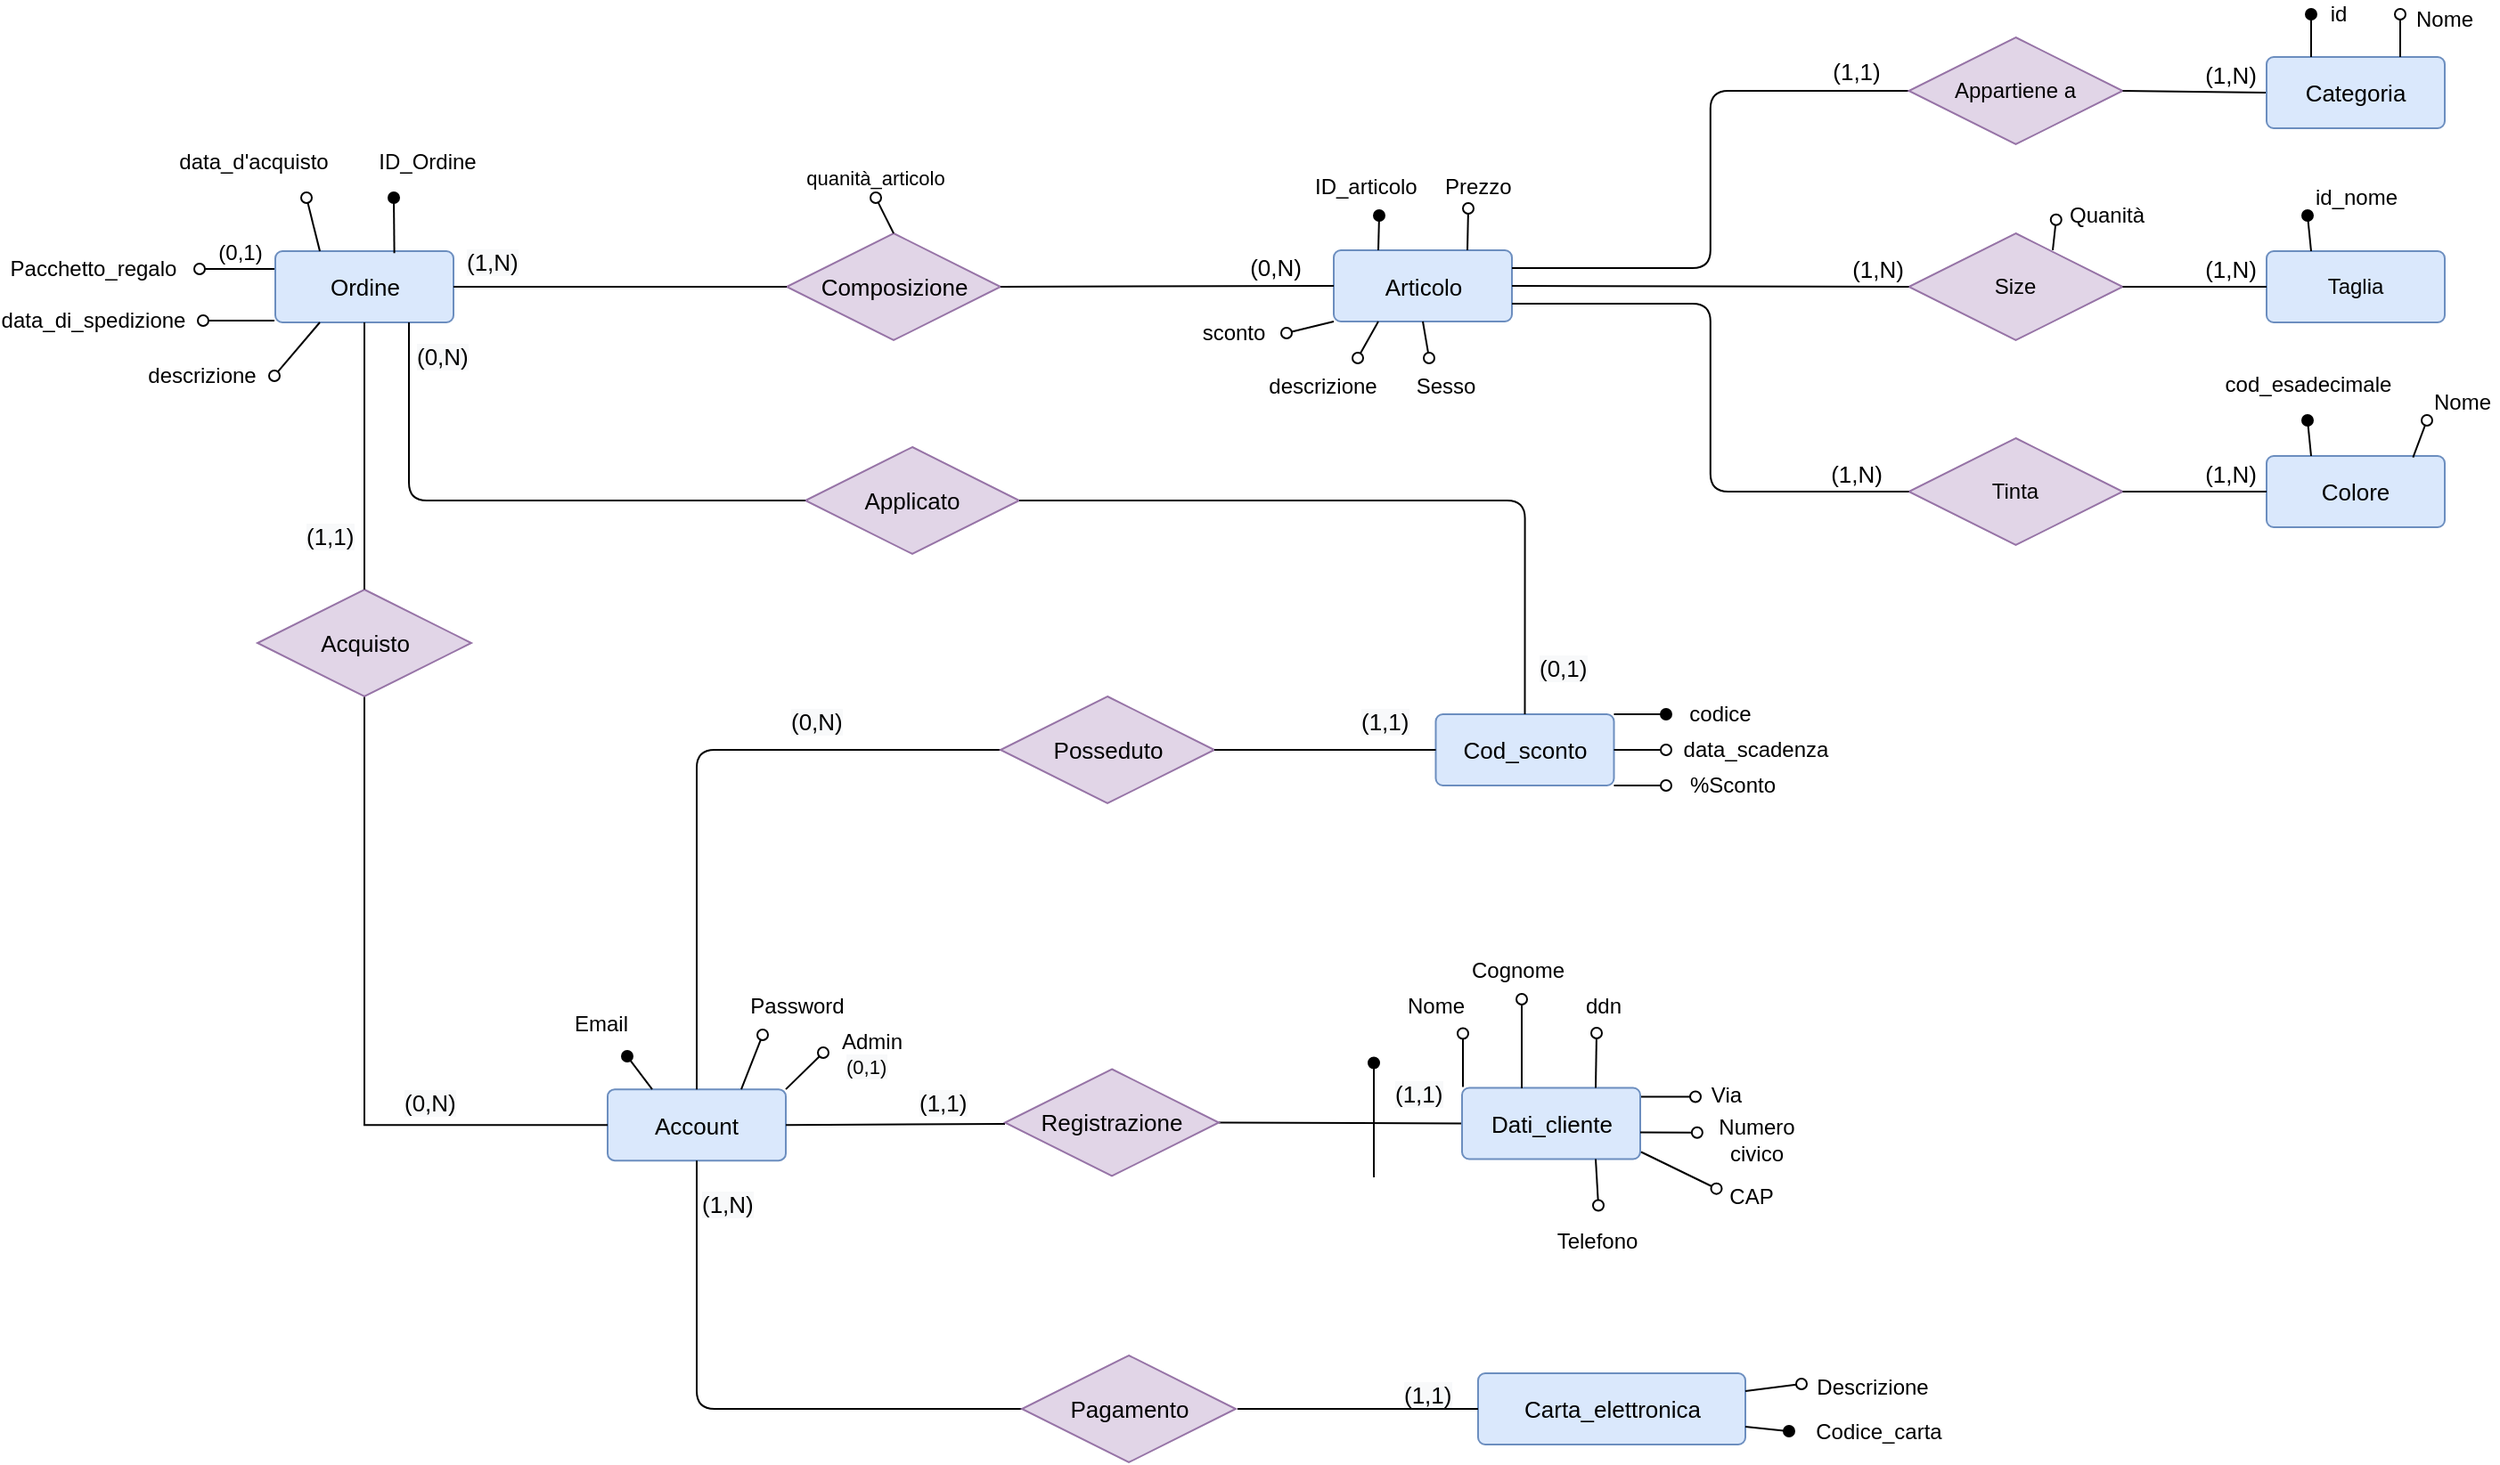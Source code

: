 <mxfile version="14.6.9" type="device"><diagram id="R2lEEEUBdFMjLlhIrx00" name="Page-1"><mxGraphModel dx="2037" dy="1318" grid="1" gridSize="10" guides="1" tooltips="1" connect="1" arrows="1" fold="1" page="1" pageScale="1" pageWidth="1169" pageHeight="827" math="0" shadow="0" extFonts="Permanent Marker^https://fonts.googleapis.com/css?family=Permanent+Marker"><root><mxCell id="0"/><mxCell id="1" parent="0"/><mxCell id="cV11Pc0H2WGcV53gJjse-1" value="&lt;font style=&quot;font-size: 13px&quot;&gt;Articolo&lt;/font&gt;" style="rounded=1;arcSize=10;whiteSpace=wrap;html=1;align=center;fillColor=#dae8fc;strokeColor=#6c8ebf;" parent="1" vertex="1"><mxGeometry x="466.5" y="103.5" width="100" height="40" as="geometry"/></mxCell><mxCell id="cV11Pc0H2WGcV53gJjse-2" value="&lt;font style=&quot;font-size: 13px&quot;&gt;Ordine&lt;/font&gt;" style="rounded=1;arcSize=10;whiteSpace=wrap;html=1;align=center;fillColor=#dae8fc;strokeColor=#6c8ebf;" parent="1" vertex="1"><mxGeometry x="-127.5" y="104.0" width="100" height="40" as="geometry"/></mxCell><mxCell id="cV11Pc0H2WGcV53gJjse-25" value="&lt;font style=&quot;font-size: 13px&quot;&gt;Account&lt;br&gt;&lt;/font&gt;" style="rounded=1;arcSize=10;whiteSpace=wrap;html=1;align=center;fillColor=#dae8fc;strokeColor=#6c8ebf;" parent="1" vertex="1"><mxGeometry x="59" y="574.57" width="100" height="40" as="geometry"/></mxCell><mxCell id="cV11Pc0H2WGcV53gJjse-77" value="&lt;font style=&quot;font-size: 13px&quot;&gt;(0,N)&lt;/font&gt;" style="text;html=1;strokeColor=none;fillColor=none;align=center;verticalAlign=middle;whiteSpace=wrap;rounded=0;fontSize=8;horizontal=0;rotation=90;" parent="1" vertex="1"><mxGeometry x="414" y="102.57" width="40" height="20" as="geometry"/></mxCell><mxCell id="cV11Pc0H2WGcV53gJjse-353" value="data_d'acquisto" style="endArrow=none;html=1;rounded=0;fontSize=12;startArrow=oval;startFill=0;entryX=0.25;entryY=0;entryDx=0;entryDy=0;" parent="1" target="cV11Pc0H2WGcV53gJjse-2" edge="1"><mxGeometry x="-1" y="-36" relative="1" as="geometry"><mxPoint x="-110" y="74" as="sourcePoint"/><mxPoint x="-130.5" y="103.57" as="targetPoint"/><mxPoint x="5" y="-29" as="offset"/></mxGeometry></mxCell><mxCell id="cV11Pc0H2WGcV53gJjse-357" value="Pacchetto_regalo" style="endArrow=oval;html=1;rounded=0;fontSize=12;startArrow=none;startFill=0;endFill=0;" parent="1" edge="1"><mxGeometry x="1" y="60" relative="1" as="geometry"><mxPoint x="-128" y="114" as="sourcePoint"/><mxPoint x="-170" y="114" as="targetPoint"/><mxPoint x="-60" y="-60" as="offset"/></mxGeometry></mxCell><mxCell id="cV11Pc0H2WGcV53gJjse-426" value="&lt;font style=&quot;font-size: 13px&quot;&gt;Composizione&lt;/font&gt;" style="shape=rhombus;perimeter=rhombusPerimeter;whiteSpace=wrap;html=1;align=center;fillColor=#e1d5e7;fontSize=8;strokeColor=#9673a6;" parent="1" vertex="1"><mxGeometry x="159.5" y="94" width="120" height="60" as="geometry"/></mxCell><mxCell id="SMiU2ppYEtgIpPiNbI_y-1" value="&lt;font style=&quot;font-size: 13px&quot;&gt;Carta_elettronica&lt;br&gt;&lt;/font&gt;" style="rounded=1;arcSize=10;whiteSpace=wrap;html=1;align=center;fillColor=#dae8fc;strokeColor=#6c8ebf;" parent="1" vertex="1"><mxGeometry x="547.5" y="734" width="150" height="40" as="geometry"/></mxCell><mxCell id="RA8S71JYKdsrNZv9sD39-10" value="" style="endArrow=none;html=1;rounded=0;exitX=0.5;exitY=1;exitDx=0;exitDy=0;edgeStyle=orthogonalEdgeStyle;entryX=0;entryY=0.5;entryDx=0;entryDy=0;" parent="1" source="RA8S71JYKdsrNZv9sD39-11" target="cV11Pc0H2WGcV53gJjse-25" edge="1"><mxGeometry relative="1" as="geometry"><mxPoint x="132" y="609" as="sourcePoint"/><mxPoint x="-78" y="554" as="targetPoint"/></mxGeometry></mxCell><mxCell id="2NHLaN-MkocCchr1f27F-5" value="" style="endArrow=none;html=1;endFill=0;startArrow=oval;startFill=1;entryX=0.668;entryY=0.029;entryDx=0;entryDy=0;entryPerimeter=0;" parent="1" target="cV11Pc0H2WGcV53gJjse-2" edge="1"><mxGeometry width="50" height="50" relative="1" as="geometry"><mxPoint x="-61" y="74" as="sourcePoint"/><mxPoint x="-130.5" y="102.57" as="targetPoint"/></mxGeometry></mxCell><mxCell id="2NHLaN-MkocCchr1f27F-7" value="ID_Ordine" style="text;html=1;strokeColor=none;fillColor=none;align=center;verticalAlign=middle;whiteSpace=wrap;rounded=0;" parent="1" vertex="1"><mxGeometry x="-62.5" y="44.0" width="40" height="20" as="geometry"/></mxCell><mxCell id="DuhMvZJnOMLCPz7VPoBr-3" value="" style="endArrow=oval;html=1;endFill=1;exitX=1;exitY=0.75;exitDx=0;exitDy=0;" parent="1" source="SMiU2ppYEtgIpPiNbI_y-1" edge="1"><mxGeometry width="50" height="50" relative="1" as="geometry"><mxPoint x="549" y="768.5" as="sourcePoint"/><mxPoint x="722" y="766.5" as="targetPoint"/></mxGeometry></mxCell><mxCell id="DuhMvZJnOMLCPz7VPoBr-26" value="Descrizione" style="text;html=1;strokeColor=none;fillColor=none;align=center;verticalAlign=middle;whiteSpace=wrap;rounded=0;" parent="1" vertex="1"><mxGeometry x="749.25" y="731.5" width="40" height="20" as="geometry"/></mxCell><mxCell id="DuhMvZJnOMLCPz7VPoBr-27" value="" style="endArrow=oval;html=1;endFill=0;exitX=1;exitY=0.25;exitDx=0;exitDy=0;" parent="1" source="SMiU2ppYEtgIpPiNbI_y-1" edge="1"><mxGeometry width="50" height="50" relative="1" as="geometry"><mxPoint x="688.75" y="754.5" as="sourcePoint"/><mxPoint x="729" y="740" as="targetPoint"/></mxGeometry></mxCell><mxCell id="RA8S71JYKdsrNZv9sD39-11" value="&lt;font style=&quot;font-size: 13px&quot;&gt;Acquisto&lt;/font&gt;" style="shape=rhombus;perimeter=rhombusPerimeter;whiteSpace=wrap;html=1;align=center;fillColor=#e1d5e7;strokeColor=#9673a6;" parent="1" vertex="1"><mxGeometry x="-137.5" y="294.0" width="120" height="60" as="geometry"/></mxCell><mxCell id="hW_izeLmfgtgohBb-b3D-32" value="" style="endArrow=none;html=1;startArrow=oval;startFill=1;entryX=0.25;entryY=0;entryDx=0;entryDy=0;" parent="1" target="cV11Pc0H2WGcV53gJjse-25" edge="1"><mxGeometry width="50" height="50" relative="1" as="geometry"><mxPoint x="70" y="556" as="sourcePoint"/><mxPoint x="78.5" y="614.07" as="targetPoint"/></mxGeometry></mxCell><mxCell id="hW_izeLmfgtgohBb-b3D-33" value="&lt;font style=&quot;font-size: 12px&quot;&gt;Email&lt;/font&gt;" style="text;html=1;align=center;verticalAlign=middle;resizable=0;points=[];autosize=1;" parent="1" vertex="1"><mxGeometry x="30" y="528.18" width="50" height="20" as="geometry"/></mxCell><mxCell id="hW_izeLmfgtgohBb-b3D-34" value="" style="endArrow=none;html=1;startArrow=oval;startFill=0;entryX=0.75;entryY=0;entryDx=0;entryDy=0;" parent="1" target="cV11Pc0H2WGcV53gJjse-25" edge="1"><mxGeometry width="50" height="50" relative="1" as="geometry"><mxPoint x="146" y="544" as="sourcePoint"/><mxPoint x="113.5" y="573.75" as="targetPoint"/></mxGeometry></mxCell><mxCell id="hW_izeLmfgtgohBb-b3D-35" value="Password" style="text;html=1;align=center;verticalAlign=middle;resizable=0;points=[];autosize=1;" parent="1" vertex="1"><mxGeometry x="129.5" y="518.25" width="70" height="20" as="geometry"/></mxCell><mxCell id="hW_izeLmfgtgohBb-b3D-36" value="" style="endArrow=none;html=1;exitX=1;exitY=0.5;exitDx=0;exitDy=0;entryX=0;entryY=0.513;entryDx=0;entryDy=0;entryPerimeter=0;" parent="1" source="cV11Pc0H2WGcV53gJjse-25" target="hW_izeLmfgtgohBb-b3D-77" edge="1"><mxGeometry width="50" height="50" relative="1" as="geometry"><mxPoint x="179" y="594" as="sourcePoint"/><mxPoint x="278.5" y="594" as="targetPoint"/></mxGeometry></mxCell><mxCell id="hW_izeLmfgtgohBb-b3D-39" value="" style="endArrow=none;html=1;exitX=1;exitY=0.5;exitDx=0;exitDy=0;entryX=0;entryY=0.5;entryDx=0;entryDy=0;" parent="1" source="hW_izeLmfgtgohBb-b3D-77" target="hW_izeLmfgtgohBb-b3D-41" edge="1"><mxGeometry width="50" height="50" relative="1" as="geometry"><mxPoint x="469" y="598.89" as="sourcePoint"/><mxPoint x="568.5" y="598.82" as="targetPoint"/></mxGeometry></mxCell><mxCell id="hW_izeLmfgtgohBb-b3D-41" value="&lt;font style=&quot;font-size: 13px&quot;&gt;Dati_cliente&lt;br&gt;&lt;/font&gt;" style="rounded=1;arcSize=10;whiteSpace=wrap;html=1;align=center;fillColor=#dae8fc;strokeColor=#6c8ebf;" parent="1" vertex="1"><mxGeometry x="538.5" y="573.75" width="100" height="40" as="geometry"/></mxCell><mxCell id="hW_izeLmfgtgohBb-b3D-44" value="" style="endArrow=oval;html=1;startArrow=none;startFill=0;endFill=0;" parent="1" edge="1"><mxGeometry width="50" height="50" relative="1" as="geometry"><mxPoint x="639" y="578.75" as="sourcePoint"/><mxPoint x="669.5" y="578.75" as="targetPoint"/></mxGeometry></mxCell><mxCell id="hW_izeLmfgtgohBb-b3D-51" value="&lt;span style=&quot;color: rgb(0 , 0 , 0) ; font-family: &amp;#34;helvetica&amp;#34; ; font-size: 13px ; font-style: normal ; font-weight: 400 ; letter-spacing: normal ; text-align: center ; text-indent: 0px ; text-transform: none ; word-spacing: 0px ; background-color: rgb(248 , 249 , 250) ; display: inline ; float: none&quot;&gt;(1,1)&lt;/span&gt;" style="text;whiteSpace=wrap;html=1;" parent="1" vertex="1"><mxGeometry x="232" y="568.25" width="50" height="30" as="geometry"/></mxCell><mxCell id="hW_izeLmfgtgohBb-b3D-53" value="&lt;span style=&quot;color: rgb(0, 0, 0); font-family: helvetica; font-size: 13px; font-style: normal; font-weight: 400; letter-spacing: normal; text-align: center; text-indent: 0px; text-transform: none; word-spacing: 0px; background-color: rgb(248, 249, 250); display: inline; float: none;&quot;&gt;(1,1)&lt;/span&gt;" style="text;whiteSpace=wrap;html=1;" parent="1" vertex="1"><mxGeometry x="499" y="563.25" width="50" height="30" as="geometry"/></mxCell><mxCell id="hW_izeLmfgtgohBb-b3D-55" value="" style="endArrow=none;html=1;endFill=0;startArrow=oval;startFill=1;" parent="1" edge="1"><mxGeometry width="50" height="50" relative="1" as="geometry"><mxPoint x="489" y="559.75" as="sourcePoint"/><mxPoint x="489" y="624" as="targetPoint"/></mxGeometry></mxCell><mxCell id="hW_izeLmfgtgohBb-b3D-65" value="" style="endArrow=oval;html=1;startArrow=none;startFill=0;endFill=0;" parent="1" edge="1"><mxGeometry width="50" height="50" relative="1" as="geometry"><mxPoint x="539" y="573.25" as="sourcePoint"/><mxPoint x="539" y="543.25" as="targetPoint"/></mxGeometry></mxCell><mxCell id="hW_izeLmfgtgohBb-b3D-66" value="" style="endArrow=oval;html=1;startArrow=none;startFill=0;endFill=0;" parent="1" edge="1"><mxGeometry width="50" height="50" relative="1" as="geometry"><mxPoint x="572" y="574" as="sourcePoint"/><mxPoint x="572" y="524" as="targetPoint"/></mxGeometry></mxCell><mxCell id="hW_izeLmfgtgohBb-b3D-67" value="" style="endArrow=oval;html=1;startArrow=none;startFill=0;endFill=0;exitX=0.75;exitY=0;exitDx=0;exitDy=0;" parent="1" source="hW_izeLmfgtgohBb-b3D-41" edge="1"><mxGeometry width="50" height="50" relative="1" as="geometry"><mxPoint x="559" y="593.25" as="sourcePoint"/><mxPoint x="614" y="543" as="targetPoint"/></mxGeometry></mxCell><mxCell id="hW_izeLmfgtgohBb-b3D-69" value="Nome" style="text;html=1;strokeColor=none;fillColor=none;align=center;verticalAlign=middle;whiteSpace=wrap;rounded=0;" parent="1" vertex="1"><mxGeometry x="504" y="518.25" width="40" height="20" as="geometry"/></mxCell><mxCell id="hW_izeLmfgtgohBb-b3D-70" value="Cognome" style="text;html=1;strokeColor=none;fillColor=none;align=center;verticalAlign=middle;whiteSpace=wrap;rounded=0;" parent="1" vertex="1"><mxGeometry x="549.5" y="498.25" width="40" height="20" as="geometry"/></mxCell><mxCell id="hW_izeLmfgtgohBb-b3D-72" value="ddn" style="text;html=1;strokeColor=none;fillColor=none;align=center;verticalAlign=middle;whiteSpace=wrap;rounded=0;" parent="1" vertex="1"><mxGeometry x="597.5" y="518.25" width="40" height="20" as="geometry"/></mxCell><mxCell id="hW_izeLmfgtgohBb-b3D-77" value="&lt;font style=&quot;font-size: 13px&quot;&gt;Registrazione&lt;/font&gt;" style="shape=rhombus;perimeter=rhombusPerimeter;whiteSpace=wrap;html=1;align=center;fillColor=#e1d5e7;strokeColor=#9673a6;" parent="1" vertex="1"><mxGeometry x="282" y="563.25" width="120" height="60" as="geometry"/></mxCell><mxCell id="Dqsoj2plRXpwd70qh7C7-11" value="" style="endArrow=none;html=1;exitX=1;exitY=0.5;exitDx=0;exitDy=0;entryX=0;entryY=0.5;entryDx=0;entryDy=0;" parent="1" source="cV11Pc0H2WGcV53gJjse-426" target="cV11Pc0H2WGcV53gJjse-1" edge="1"><mxGeometry width="50" height="50" relative="1" as="geometry"><mxPoint x="-202.5" y="243.5" as="sourcePoint"/><mxPoint x="-152.5" y="193.5" as="targetPoint"/></mxGeometry></mxCell><mxCell id="Dqsoj2plRXpwd70qh7C7-12" value="" style="endArrow=none;html=1;exitX=1;exitY=0.5;exitDx=0;exitDy=0;entryX=0;entryY=0.5;entryDx=0;entryDy=0;" parent="1" source="cV11Pc0H2WGcV53gJjse-2" target="cV11Pc0H2WGcV53gJjse-426" edge="1"><mxGeometry width="50" height="50" relative="1" as="geometry"><mxPoint x="-202.5" y="434" as="sourcePoint"/><mxPoint x="-152.5" y="384" as="targetPoint"/></mxGeometry></mxCell><mxCell id="Dqsoj2plRXpwd70qh7C7-14" value="" style="endArrow=none;html=1;exitX=0.5;exitY=1;exitDx=0;exitDy=0;entryX=0.5;entryY=0;entryDx=0;entryDy=0;" parent="1" source="cV11Pc0H2WGcV53gJjse-2" target="RA8S71JYKdsrNZv9sD39-11" edge="1"><mxGeometry width="50" height="50" relative="1" as="geometry"><mxPoint x="292" y="664" as="sourcePoint"/><mxPoint x="-78" y="384" as="targetPoint"/></mxGeometry></mxCell><mxCell id="Dqsoj2plRXpwd70qh7C7-16" value="" style="endArrow=none;html=1;entryX=0.5;entryY=1;entryDx=0;entryDy=0;edgeStyle=orthogonalEdgeStyle;exitX=0;exitY=0.5;exitDx=0;exitDy=0;" parent="1" source="Dqsoj2plRXpwd70qh7C7-10" target="cV11Pc0H2WGcV53gJjse-25" edge="1"><mxGeometry width="50" height="50" relative="1" as="geometry"><mxPoint x="150" y="754" as="sourcePoint"/><mxPoint x="372" y="624" as="targetPoint"/></mxGeometry></mxCell><mxCell id="09drL2BfyGSBT88DNzXg-2" value="Via" style="text;html=1;strokeColor=none;fillColor=none;align=center;verticalAlign=middle;whiteSpace=wrap;rounded=0;" parent="1" vertex="1"><mxGeometry x="667" y="568.25" width="40" height="20" as="geometry"/></mxCell><mxCell id="09drL2BfyGSBT88DNzXg-8" value="&lt;span style=&quot;color: rgb(0 , 0 , 0) ; font-family: &amp;#34;helvetica&amp;#34; ; font-size: 13px ; font-style: normal ; font-weight: 400 ; letter-spacing: normal ; text-align: center ; text-indent: 0px ; text-transform: none ; word-spacing: 0px ; background-color: rgb(248 , 249 , 250) ; display: inline ; float: none&quot;&gt;(1,1)&lt;/span&gt;" style="text;whiteSpace=wrap;html=1;" parent="1" vertex="1"><mxGeometry x="504" y="731.5" width="43" height="30" as="geometry"/></mxCell><mxCell id="09drL2BfyGSBT88DNzXg-9" value="&lt;span style=&quot;color: rgb(0 , 0 , 0) ; font-family: &amp;#34;helvetica&amp;#34; ; font-size: 13px ; font-style: normal ; font-weight: 400 ; letter-spacing: normal ; text-align: center ; text-indent: 0px ; text-transform: none ; word-spacing: 0px ; background-color: rgb(248 , 249 , 250) ; display: inline ; float: none&quot;&gt;(1,1)&lt;/span&gt;" style="text;whiteSpace=wrap;html=1;" parent="1" vertex="1"><mxGeometry x="-112.5" y="250.0" width="50" height="30" as="geometry"/></mxCell><mxCell id="09drL2BfyGSBT88DNzXg-10" value="&lt;span style=&quot;color: rgb(0 , 0 , 0) ; font-family: &amp;#34;helvetica&amp;#34; ; font-size: 13px ; font-style: normal ; font-weight: 400 ; letter-spacing: normal ; text-align: center ; text-indent: 0px ; text-transform: none ; word-spacing: 0px ; background-color: rgb(248 , 249 , 250) ; display: inline ; float: none&quot;&gt;(1,N)&lt;/span&gt;" style="text;whiteSpace=wrap;html=1;" parent="1" vertex="1"><mxGeometry x="-22.5" y="95.57" width="50" height="30" as="geometry"/></mxCell><mxCell id="09drL2BfyGSBT88DNzXg-14" value="&lt;span style=&quot;color: rgb(0 , 0 , 0) ; font-family: &amp;#34;helvetica&amp;#34; ; font-size: 13px ; font-style: normal ; font-weight: 400 ; letter-spacing: normal ; text-align: center ; text-indent: 0px ; text-transform: none ; word-spacing: 0px ; background-color: rgb(248 , 249 , 250) ; display: inline ; float: none&quot;&gt;(1,N)&lt;/span&gt;" style="text;whiteSpace=wrap;html=1;" parent="1" vertex="1"><mxGeometry x="110" y="625.32" width="35" height="30" as="geometry"/></mxCell><mxCell id="uoFU3tYBmGf5YkYF6lAw-2" value="" style="endArrow=none;html=1;entryX=0.75;entryY=1;entryDx=0;entryDy=0;endFill=0;startArrow=oval;startFill=0;" parent="1" target="hW_izeLmfgtgohBb-b3D-41" edge="1"><mxGeometry width="50" height="50" relative="1" as="geometry"><mxPoint x="615" y="639.75" as="sourcePoint"/><mxPoint x="89" y="459.75" as="targetPoint"/></mxGeometry></mxCell><mxCell id="uoFU3tYBmGf5YkYF6lAw-3" value="Telefono" style="text;html=1;align=center;verticalAlign=middle;resizable=0;points=[];autosize=1;" parent="1" vertex="1"><mxGeometry x="584" y="649.75" width="60" height="20" as="geometry"/></mxCell><mxCell id="-MejMjiaQSUnGh-RZGan-3" value="data_di_spedizione" style="endArrow=oval;html=1;rounded=0;fontSize=12;endFill=0;" parent="1" edge="1"><mxGeometry x="1" y="-62" relative="1" as="geometry"><mxPoint x="-128" y="143" as="sourcePoint"/><mxPoint x="-168" y="143" as="targetPoint"/><mxPoint x="-62" y="62" as="offset"/></mxGeometry></mxCell><mxCell id="-MejMjiaQSUnGh-RZGan-20" value="" style="endArrow=oval;html=1;startArrow=none;startFill=0;endFill=0;exitX=1;exitY=0.5;exitDx=0;exitDy=0;entryX=-0.194;entryY=0.508;entryDx=0;entryDy=0;entryPerimeter=0;" parent="1" edge="1"><mxGeometry width="50" height="50" relative="1" as="geometry"><mxPoint x="638.5" y="598.75" as="sourcePoint"/><mxPoint x="670.434" y="598.91" as="targetPoint"/></mxGeometry></mxCell><mxCell id="-MejMjiaQSUnGh-RZGan-21" value="Numero civico" style="text;html=1;strokeColor=none;fillColor=none;align=center;verticalAlign=middle;whiteSpace=wrap;rounded=0;" parent="1" vertex="1"><mxGeometry x="676.25" y="592.75" width="55.75" height="20" as="geometry"/></mxCell><mxCell id="-MejMjiaQSUnGh-RZGan-22" value="" style="endArrow=oval;html=1;startArrow=none;startFill=0;endFill=0;entryX=0;entryY=0.25;entryDx=0;entryDy=0;" parent="1" target="-MejMjiaQSUnGh-RZGan-23" edge="1"><mxGeometry width="50" height="50" relative="1" as="geometry"><mxPoint x="639" y="609.75" as="sourcePoint"/><mxPoint x="683.75" y="628.82" as="targetPoint"/></mxGeometry></mxCell><mxCell id="-MejMjiaQSUnGh-RZGan-23" value="CAP" style="text;html=1;strokeColor=none;fillColor=none;align=center;verticalAlign=middle;whiteSpace=wrap;rounded=0;" parent="1" vertex="1"><mxGeometry x="681.25" y="625.32" width="40" height="20" as="geometry"/></mxCell><mxCell id="-MejMjiaQSUnGh-RZGan-24" value="(0,1)" style="text;html=1;strokeColor=none;fillColor=none;align=center;verticalAlign=middle;whiteSpace=wrap;rounded=0;" parent="1" vertex="1"><mxGeometry x="-167.5" y="94" width="40" height="21.57" as="geometry"/></mxCell><mxCell id="O5RS1y-VEfuTGrnReJhF-1" value="quanità_articolo" style="endArrow=oval;html=1;exitX=0.5;exitY=0;exitDx=0;exitDy=0;startArrow=none;startFill=0;endFill=0;" parent="1" source="cV11Pc0H2WGcV53gJjse-426" edge="1"><mxGeometry x="1" y="-10" width="50" height="50" relative="1" as="geometry"><mxPoint x="-192.5" y="339" as="sourcePoint"/><mxPoint x="209.5" y="74" as="targetPoint"/><mxPoint x="-9" y="-6" as="offset"/></mxGeometry></mxCell><mxCell id="Kynw2Yya7CxcrOlAsGdo-1" value="" style="endArrow=oval;html=1;startArrow=none;startFill=0;endFill=0;exitX=0.805;exitY=-0.045;exitDx=0;exitDy=0;exitPerimeter=0;entryX=0.023;entryY=1.029;entryDx=0;entryDy=0;entryPerimeter=0;" parent="1" edge="1"><mxGeometry width="50" height="50" relative="1" as="geometry"><mxPoint x="870" y="103.5" as="sourcePoint"/><mxPoint x="871.88" y="86.38" as="targetPoint"/></mxGeometry></mxCell><mxCell id="Kynw2Yya7CxcrOlAsGdo-4" value="Codice_carta" style="text;html=1;align=center;verticalAlign=middle;resizable=0;points=[];autosize=1;" parent="1" vertex="1"><mxGeometry x="727" y="756.5" width="90" height="20" as="geometry"/></mxCell><mxCell id="Kynw2Yya7CxcrOlAsGdo-5" value="Sesso" style="text;html=1;align=center;verticalAlign=middle;resizable=0;points=[];autosize=1;" parent="1" vertex="1"><mxGeometry x="504" y="170" width="50" height="20" as="geometry"/></mxCell><mxCell id="Kynw2Yya7CxcrOlAsGdo-6" value="" style="endArrow=oval;html=1;startArrow=none;startFill=0;endFill=0;exitX=0.5;exitY=1;exitDx=0;exitDy=0;" parent="1" source="cV11Pc0H2WGcV53gJjse-1" edge="1"><mxGeometry width="50" height="50" relative="1" as="geometry"><mxPoint x="560.5" y="303.5" as="sourcePoint"/><mxPoint x="520" y="164" as="targetPoint"/></mxGeometry></mxCell><mxCell id="g38PTc2w1TQfR1WWl4uy-2" value="&lt;span style=&quot;color: rgb(0, 0, 0); font-family: helvetica; font-size: 12px; font-style: normal; font-weight: 400; letter-spacing: normal; text-align: center; text-indent: 0px; text-transform: none; word-spacing: 0px; background-color: rgb(255, 255, 255); display: inline; float: none;&quot;&gt;Prezzo&lt;/span&gt;" style="text;whiteSpace=wrap;html=1;" parent="1" vertex="1"><mxGeometry x="526.5" y="54" width="40" height="20" as="geometry"/></mxCell><mxCell id="g38PTc2w1TQfR1WWl4uy-9" value="&lt;span style=&quot;color: rgb(0, 0, 0); font-family: helvetica; font-size: 13px; font-style: normal; font-weight: 400; letter-spacing: normal; text-align: center; text-indent: 0px; text-transform: none; word-spacing: 0px; background-color: rgb(248, 249, 250); display: inline; float: none;&quot;&gt;(0,N)&lt;/span&gt;" style="text;whiteSpace=wrap;html=1;" parent="1" vertex="1"><mxGeometry x="-56.63" y="568.32" width="50" height="19.93" as="geometry"/></mxCell><mxCell id="1zCT9V6YKs31MWKf5lQE-1" value="descrizione" style="endArrow=oval;html=1;rounded=0;fontSize=12;endFill=0;exitX=0.25;exitY=1;exitDx=0;exitDy=0;" parent="1" source="cV11Pc0H2WGcV53gJjse-2" edge="1"><mxGeometry x="1" y="-40" relative="1" as="geometry"><mxPoint x="-118" y="153" as="sourcePoint"/><mxPoint x="-128" y="174" as="targetPoint"/><mxPoint x="-10" y="26" as="offset"/></mxGeometry></mxCell><mxCell id="1zCT9V6YKs31MWKf5lQE-2" value="descrizione" style="endArrow=oval;html=1;rounded=0;fontSize=12;endFill=0;exitX=0.25;exitY=1;exitDx=0;exitDy=0;" parent="1" source="cV11Pc0H2WGcV53gJjse-1" edge="1"><mxGeometry x="1" y="-26" relative="1" as="geometry"><mxPoint x="491" y="148" as="sourcePoint"/><mxPoint x="480" y="164" as="targetPoint"/><mxPoint x="3" y="29" as="offset"/></mxGeometry></mxCell><mxCell id="YM3bVpgrmmPOSt0GvgSB-1" value="sconto" style="endArrow=oval;html=1;rounded=0;fontSize=12;endFill=0;exitX=0;exitY=1;exitDx=0;exitDy=0;" parent="1" source="cV11Pc0H2WGcV53gJjse-1" edge="1"><mxGeometry x="1" y="-30" relative="1" as="geometry"><mxPoint x="526.5" y="153.5" as="sourcePoint"/><mxPoint x="440" y="150" as="targetPoint"/><mxPoint x="-23" y="29" as="offset"/></mxGeometry></mxCell><mxCell id="YM3bVpgrmmPOSt0GvgSB-5" value="" style="endArrow=none;html=1;startArrow=oval;startFill=0;entryX=1;entryY=0;entryDx=0;entryDy=0;" parent="1" target="cV11Pc0H2WGcV53gJjse-25" edge="1"><mxGeometry width="50" height="50" relative="1" as="geometry"><mxPoint x="180" y="554" as="sourcePoint"/><mxPoint x="123.5" y="583.75" as="targetPoint"/></mxGeometry></mxCell><mxCell id="YM3bVpgrmmPOSt0GvgSB-6" value="Admin" style="text;html=1;align=center;verticalAlign=middle;resizable=0;points=[];autosize=1;" parent="1" vertex="1"><mxGeometry x="182" y="538.25" width="50" height="20" as="geometry"/></mxCell><mxCell id="YM3bVpgrmmPOSt0GvgSB-7" value="&lt;span style=&quot;color: rgb(0 , 0 , 0) ; font-family: &amp;#34;helvetica&amp;#34; ; font-style: normal ; font-weight: 400 ; letter-spacing: normal ; text-align: center ; text-indent: 0px ; text-transform: none ; word-spacing: 0px ; background-color: rgb(248 , 249 , 250) ; display: inline ; float: none&quot;&gt;&lt;font style=&quot;font-size: 11px&quot;&gt;(0,1)&lt;/font&gt;&lt;/span&gt;" style="text;whiteSpace=wrap;html=1;" parent="1" vertex="1"><mxGeometry x="190.75" y="548.18" width="32.5" height="30" as="geometry"/></mxCell><mxCell id="UsE3B8xZkpEjjfWCG7TI-1" value="" style="endArrow=none;html=1;exitX=0.5;exitY=0;exitDx=0;exitDy=0;edgeStyle=orthogonalEdgeStyle;entryX=0;entryY=0.5;entryDx=0;entryDy=0;" parent="1" source="cV11Pc0H2WGcV53gJjse-25" target="UsE3B8xZkpEjjfWCG7TI-9" edge="1"><mxGeometry width="50" height="50" relative="1" as="geometry"><mxPoint x="212.5" y="604" as="sourcePoint"/><mxPoint x="213" y="374" as="targetPoint"/></mxGeometry></mxCell><mxCell id="UsE3B8xZkpEjjfWCG7TI-3" value="&lt;font style=&quot;font-size: 13px&quot;&gt;Cod_sconto&lt;/font&gt;" style="rounded=1;arcSize=10;whiteSpace=wrap;html=1;align=center;fillColor=#dae8fc;strokeColor=#6c8ebf;" parent="1" vertex="1"><mxGeometry x="523.75" y="364.0" width="100" height="40" as="geometry"/></mxCell><mxCell id="UsE3B8xZkpEjjfWCG7TI-4" value="codice" style="endArrow=none;html=1;rounded=0;fontSize=12;startArrow=oval;startFill=1;entryX=1;entryY=0;entryDx=0;entryDy=0;" parent="1" target="UsE3B8xZkpEjjfWCG7TI-3" edge="1"><mxGeometry x="-1" y="-30" relative="1" as="geometry"><mxPoint x="653" y="364" as="sourcePoint"/><mxPoint x="558.75" y="524" as="targetPoint"/><mxPoint x="30" y="30" as="offset"/></mxGeometry></mxCell><mxCell id="UsE3B8xZkpEjjfWCG7TI-6" value="data_scadenza" style="endArrow=none;html=1;rounded=0;fontSize=12;startArrow=oval;startFill=0;entryX=1;entryY=0.5;entryDx=0;entryDy=0;" parent="1" target="UsE3B8xZkpEjjfWCG7TI-3" edge="1"><mxGeometry x="-1" y="-50" relative="1" as="geometry"><mxPoint x="653" y="384" as="sourcePoint"/><mxPoint x="558.75" y="524" as="targetPoint"/><mxPoint x="50" y="50" as="offset"/></mxGeometry></mxCell><mxCell id="UsE3B8xZkpEjjfWCG7TI-7" value="%Sconto" style="endArrow=none;html=1;rounded=0;fontSize=12;startArrow=oval;startFill=0;entryX=1;entryY=1;entryDx=0;entryDy=0;" parent="1" target="UsE3B8xZkpEjjfWCG7TI-3" edge="1"><mxGeometry x="-1" y="-37" relative="1" as="geometry"><mxPoint x="653" y="404" as="sourcePoint"/><mxPoint x="558.75" y="524" as="targetPoint"/><mxPoint x="37" y="37" as="offset"/></mxGeometry></mxCell><mxCell id="UsE3B8xZkpEjjfWCG7TI-9" value="&lt;font style=&quot;font-size: 13px&quot;&gt;Posseduto&lt;/font&gt;" style="shape=rhombus;perimeter=rhombusPerimeter;whiteSpace=wrap;html=1;align=center;fillColor=#e1d5e7;strokeColor=#9673a6;" parent="1" vertex="1"><mxGeometry x="279.5" y="354.0" width="120" height="60" as="geometry"/></mxCell><mxCell id="UsE3B8xZkpEjjfWCG7TI-10" value="&lt;span style=&quot;color: rgb(0 , 0 , 0) ; font-family: &amp;#34;helvetica&amp;#34; ; font-size: 13px ; font-style: normal ; font-weight: 400 ; letter-spacing: normal ; text-align: center ; text-indent: 0px ; text-transform: none ; word-spacing: 0px ; background-color: rgb(248 , 249 , 250) ; display: inline ; float: none&quot;&gt;(0,N)&lt;/span&gt;" style="text;whiteSpace=wrap;html=1;" parent="1" vertex="1"><mxGeometry x="160" y="354" width="39.5" height="30" as="geometry"/></mxCell><mxCell id="UsE3B8xZkpEjjfWCG7TI-11" value="&lt;span style=&quot;color: rgb(0 , 0 , 0) ; font-family: &amp;#34;helvetica&amp;#34; ; font-size: 13px ; font-style: normal ; font-weight: 400 ; letter-spacing: normal ; text-align: center ; text-indent: 0px ; text-transform: none ; word-spacing: 0px ; background-color: rgb(248 , 249 , 250) ; display: inline ; float: none&quot;&gt;(1,1)&lt;/span&gt;" style="text;whiteSpace=wrap;html=1;" parent="1" vertex="1"><mxGeometry x="480.13" y="354" width="36.75" height="30" as="geometry"/></mxCell><mxCell id="K34ooW1JxdHwd5Tm7hXR-2" value="&lt;font style=&quot;font-size: 13px&quot;&gt;Applicato&lt;/font&gt;" style="shape=rhombus;perimeter=rhombusPerimeter;whiteSpace=wrap;html=1;align=center;fillColor=#e1d5e7;strokeColor=#9673a6;" parent="1" vertex="1"><mxGeometry x="170" y="214.0" width="120" height="60" as="geometry"/></mxCell><mxCell id="K34ooW1JxdHwd5Tm7hXR-3" value="&lt;span style=&quot;color: rgb(0 , 0 , 0) ; font-family: &amp;#34;helvetica&amp;#34; ; font-size: 13px ; font-style: normal ; font-weight: 400 ; letter-spacing: normal ; text-align: center ; text-indent: 0px ; text-transform: none ; word-spacing: 0px ; background-color: rgb(248 , 249 , 250) ; display: inline ; float: none&quot;&gt;(0,1)&lt;/span&gt;" style="text;whiteSpace=wrap;html=1;" parent="1" vertex="1"><mxGeometry x="580" y="324" width="36.75" height="30" as="geometry"/></mxCell><mxCell id="K34ooW1JxdHwd5Tm7hXR-4" value="&lt;span style=&quot;color: rgb(0 , 0 , 0) ; font-family: &amp;#34;helvetica&amp;#34; ; font-size: 13px ; font-style: normal ; font-weight: 400 ; letter-spacing: normal ; text-align: center ; text-indent: 0px ; text-transform: none ; word-spacing: 0px ; background-color: rgb(248 , 249 , 250) ; display: inline ; float: none&quot;&gt;(0,N)&lt;/span&gt;" style="text;whiteSpace=wrap;html=1;" parent="1" vertex="1"><mxGeometry x="-50" y="149" width="36.75" height="30" as="geometry"/></mxCell><mxCell id="K34ooW1JxdHwd5Tm7hXR-5" value="" style="endArrow=none;html=1;entryX=1;entryY=0.25;entryDx=0;entryDy=0;edgeStyle=orthogonalEdgeStyle;exitX=0;exitY=0.5;exitDx=0;exitDy=0;" parent="1" source="K34ooW1JxdHwd5Tm7hXR-7" target="cV11Pc0H2WGcV53gJjse-1" edge="1"><mxGeometry width="50" height="50" relative="1" as="geometry"><mxPoint x="720" y="124" as="sourcePoint"/><mxPoint x="570" y="204" as="targetPoint"/></mxGeometry></mxCell><mxCell id="K34ooW1JxdHwd5Tm7hXR-7" value="Appartiene a" style="shape=rhombus;perimeter=rhombusPerimeter;whiteSpace=wrap;html=1;align=center;fillColor=#e1d5e7;strokeColor=#9673a6;" parent="1" vertex="1"><mxGeometry x="789.25" y="-16.0" width="120" height="60" as="geometry"/></mxCell><mxCell id="K34ooW1JxdHwd5Tm7hXR-8" value="" style="endArrow=none;html=1;entryX=1;entryY=0.5;entryDx=0;entryDy=0;exitX=0;exitY=0.5;exitDx=0;exitDy=0;" parent="1" source="K34ooW1JxdHwd5Tm7hXR-9" target="K34ooW1JxdHwd5Tm7hXR-7" edge="1"><mxGeometry width="50" height="50" relative="1" as="geometry"><mxPoint x="970" y="14" as="sourcePoint"/><mxPoint x="773" y="94.5" as="targetPoint"/></mxGeometry></mxCell><mxCell id="K34ooW1JxdHwd5Tm7hXR-9" value="&lt;font style=&quot;font-size: 13px&quot;&gt;Categoria&lt;/font&gt;" style="rounded=1;arcSize=10;whiteSpace=wrap;html=1;align=center;fillColor=#dae8fc;strokeColor=#6c8ebf;" parent="1" vertex="1"><mxGeometry x="990" y="-5.0" width="100" height="40" as="geometry"/></mxCell><mxCell id="K34ooW1JxdHwd5Tm7hXR-10" value="id" style="endArrow=oval;html=1;rounded=0;fontSize=12;endFill=1;exitX=0.25;exitY=0;exitDx=0;exitDy=0;" parent="1" source="K34ooW1JxdHwd5Tm7hXR-9" edge="1"><mxGeometry x="1" y="-15" relative="1" as="geometry"><mxPoint x="626.5" y="44.5" as="sourcePoint"/><mxPoint x="1015" y="-29" as="targetPoint"/><mxPoint as="offset"/></mxGeometry></mxCell><mxCell id="K34ooW1JxdHwd5Tm7hXR-11" value="&lt;font style=&quot;font-size: 13px&quot;&gt;Colore&lt;/font&gt;" style="rounded=1;arcSize=10;whiteSpace=wrap;html=1;align=center;fillColor=#dae8fc;strokeColor=#6c8ebf;" parent="1" vertex="1"><mxGeometry x="990" y="219.0" width="100" height="40" as="geometry"/></mxCell><mxCell id="K34ooW1JxdHwd5Tm7hXR-12" value="cod_esadecimale" style="endArrow=oval;html=1;rounded=0;fontSize=12;endFill=1;exitX=0.25;exitY=0;exitDx=0;exitDy=0;" parent="1" source="K34ooW1JxdHwd5Tm7hXR-11" edge="1"><mxGeometry x="1" y="-20" relative="1" as="geometry"><mxPoint x="1078" y="196.57" as="sourcePoint"/><mxPoint x="1013" y="199" as="targetPoint"/><mxPoint x="-20" y="-18" as="offset"/></mxGeometry></mxCell><mxCell id="K34ooW1JxdHwd5Tm7hXR-13" value="&lt;font style=&quot;font-size: 13px&quot;&gt;(1,N)&lt;/font&gt;" style="text;html=1;strokeColor=none;fillColor=none;align=center;verticalAlign=middle;whiteSpace=wrap;rounded=0;fontSize=8;horizontal=0;rotation=90;" parent="1" vertex="1"><mxGeometry x="950" y="-5.0" width="40" height="20" as="geometry"/></mxCell><mxCell id="K34ooW1JxdHwd5Tm7hXR-14" value="&lt;span style=&quot;font-size: 13px&quot;&gt;(1,1)&lt;/span&gt;" style="text;html=1;strokeColor=none;fillColor=none;align=center;verticalAlign=middle;whiteSpace=wrap;rounded=0;fontSize=8;horizontal=0;rotation=90;" parent="1" vertex="1"><mxGeometry x="740" y="-6.93" width="40" height="20" as="geometry"/></mxCell><mxCell id="K34ooW1JxdHwd5Tm7hXR-16" value="Tinta" style="shape=rhombus;perimeter=rhombusPerimeter;whiteSpace=wrap;html=1;align=center;fillColor=#e1d5e7;strokeColor=#9673a6;" parent="1" vertex="1"><mxGeometry x="789.25" y="209.0" width="120" height="60" as="geometry"/></mxCell><mxCell id="K34ooW1JxdHwd5Tm7hXR-17" value="&lt;font style=&quot;font-size: 13px&quot;&gt;(1,N)&lt;/font&gt;" style="text;html=1;strokeColor=none;fillColor=none;align=center;verticalAlign=middle;whiteSpace=wrap;rounded=0;fontSize=8;horizontal=0;rotation=90;" parent="1" vertex="1"><mxGeometry x="950" y="219" width="40" height="20" as="geometry"/></mxCell><mxCell id="K34ooW1JxdHwd5Tm7hXR-18" value="&lt;font style=&quot;font-size: 13px&quot;&gt;(1,N)&lt;/font&gt;" style="text;html=1;strokeColor=none;fillColor=none;align=center;verticalAlign=middle;whiteSpace=wrap;rounded=0;fontSize=8;horizontal=0;rotation=90;" parent="1" vertex="1"><mxGeometry x="740" y="219" width="40" height="20" as="geometry"/></mxCell><mxCell id="Dqsoj2plRXpwd70qh7C7-10" value="&lt;font style=&quot;font-size: 13px&quot;&gt;Pagamento&lt;/font&gt;" style="shape=rhombus;perimeter=rhombusPerimeter;whiteSpace=wrap;html=1;align=center;fillColor=#e1d5e7;fontSize=8;strokeColor=#9673a6;" parent="1" vertex="1"><mxGeometry x="291.5" y="724" width="120" height="60" as="geometry"/></mxCell><mxCell id="K34ooW1JxdHwd5Tm7hXR-20" value="" style="endArrow=none;html=1;entryX=0;entryY=0.5;entryDx=0;entryDy=0;" parent="1" target="SMiU2ppYEtgIpPiNbI_y-1" edge="1"><mxGeometry width="50" height="50" relative="1" as="geometry"><mxPoint x="412.5" y="754" as="sourcePoint"/><mxPoint x="542.5" y="704" as="targetPoint"/></mxGeometry></mxCell><mxCell id="K34ooW1JxdHwd5Tm7hXR-24" value="" style="endArrow=none;html=1;exitX=1;exitY=0.5;exitDx=0;exitDy=0;entryX=0;entryY=0.5;entryDx=0;entryDy=0;" parent="1" source="UsE3B8xZkpEjjfWCG7TI-9" target="UsE3B8xZkpEjjfWCG7TI-3" edge="1"><mxGeometry width="50" height="50" relative="1" as="geometry"><mxPoint x="270" y="334" as="sourcePoint"/><mxPoint x="320" y="284" as="targetPoint"/></mxGeometry></mxCell><mxCell id="K34ooW1JxdHwd5Tm7hXR-29" value="" style="endArrow=none;html=1;entryX=0.75;entryY=1;entryDx=0;entryDy=0;edgeStyle=orthogonalEdgeStyle;exitX=0;exitY=0.5;exitDx=0;exitDy=0;" parent="1" source="K34ooW1JxdHwd5Tm7hXR-2" target="cV11Pc0H2WGcV53gJjse-2" edge="1"><mxGeometry width="50" height="50" relative="1" as="geometry"><mxPoint x="-52" y="244" as="sourcePoint"/><mxPoint x="320" y="284" as="targetPoint"/></mxGeometry></mxCell><mxCell id="K34ooW1JxdHwd5Tm7hXR-30" value="" style="endArrow=none;html=1;entryX=1;entryY=0.5;entryDx=0;entryDy=0;edgeStyle=orthogonalEdgeStyle;exitX=0.5;exitY=0;exitDx=0;exitDy=0;" parent="1" source="UsE3B8xZkpEjjfWCG7TI-3" target="K34ooW1JxdHwd5Tm7hXR-2" edge="1"><mxGeometry width="50" height="50" relative="1" as="geometry"><mxPoint x="570" y="244" as="sourcePoint"/><mxPoint x="320" y="284" as="targetPoint"/></mxGeometry></mxCell><mxCell id="K34ooW1JxdHwd5Tm7hXR-32" value="" style="endArrow=none;html=1;entryX=1;entryY=0.75;entryDx=0;entryDy=0;edgeStyle=orthogonalEdgeStyle;exitX=0;exitY=0.5;exitDx=0;exitDy=0;" parent="1" source="K34ooW1JxdHwd5Tm7hXR-16" target="cV11Pc0H2WGcV53gJjse-1" edge="1"><mxGeometry width="50" height="50" relative="1" as="geometry"><mxPoint x="680" y="134" as="sourcePoint"/><mxPoint x="850" y="160" as="targetPoint"/></mxGeometry></mxCell><mxCell id="K34ooW1JxdHwd5Tm7hXR-33" value="" style="endArrow=none;html=1;exitX=1;exitY=0.5;exitDx=0;exitDy=0;" parent="1" source="K34ooW1JxdHwd5Tm7hXR-16" target="K34ooW1JxdHwd5Tm7hXR-11" edge="1"><mxGeometry width="50" height="50" relative="1" as="geometry"><mxPoint x="800" y="169" as="sourcePoint"/><mxPoint x="850" y="119" as="targetPoint"/></mxGeometry></mxCell><mxCell id="K34ooW1JxdHwd5Tm7hXR-36" value="" style="endArrow=oval;html=1;exitX=0.75;exitY=0;exitDx=0;exitDy=0;endFill=0;" parent="1" source="K34ooW1JxdHwd5Tm7hXR-9" edge="1"><mxGeometry width="50" height="50" relative="1" as="geometry"><mxPoint x="800" y="71" as="sourcePoint"/><mxPoint x="1065" y="-29" as="targetPoint"/></mxGeometry></mxCell><mxCell id="K34ooW1JxdHwd5Tm7hXR-37" value="Nome" style="text;html=1;strokeColor=none;fillColor=none;align=center;verticalAlign=middle;whiteSpace=wrap;rounded=0;" parent="1" vertex="1"><mxGeometry x="1070" y="-36" width="40" height="20" as="geometry"/></mxCell><mxCell id="K34ooW1JxdHwd5Tm7hXR-38" value="" style="endArrow=none;html=1;entryX=0.822;entryY=0.02;entryDx=0;entryDy=0;endFill=0;startArrow=oval;startFill=0;entryPerimeter=0;" parent="1" target="K34ooW1JxdHwd5Tm7hXR-11" edge="1"><mxGeometry width="50" height="50" relative="1" as="geometry"><mxPoint x="1080" y="199" as="sourcePoint"/><mxPoint x="850" y="209" as="targetPoint"/></mxGeometry></mxCell><mxCell id="K34ooW1JxdHwd5Tm7hXR-40" value="Nome" style="text;html=1;strokeColor=none;fillColor=none;align=center;verticalAlign=middle;whiteSpace=wrap;rounded=0;" parent="1" vertex="1"><mxGeometry x="1080" y="179" width="40" height="20" as="geometry"/></mxCell><mxCell id="W-U8cSNXu-Z1fa50WPkf-4" value="Taglia" style="rounded=1;arcSize=10;whiteSpace=wrap;html=1;align=center;fillColor=#dae8fc;strokeColor=#6c8ebf;" parent="1" vertex="1"><mxGeometry x="990" y="104.0" width="100" height="40" as="geometry"/></mxCell><mxCell id="W-U8cSNXu-Z1fa50WPkf-5" value="id_nome" style="endArrow=oval;html=1;rounded=0;fontSize=12;endFill=1;exitX=0.25;exitY=0;exitDx=0;exitDy=0;" parent="1" source="W-U8cSNXu-Z1fa50WPkf-4" edge="1"><mxGeometry x="1" y="-29" relative="1" as="geometry"><mxPoint x="1078" y="81.57" as="sourcePoint"/><mxPoint x="1013" y="84" as="targetPoint"/><mxPoint x="-2" y="-7" as="offset"/></mxGeometry></mxCell><mxCell id="W-U8cSNXu-Z1fa50WPkf-6" value="Size" style="shape=rhombus;perimeter=rhombusPerimeter;whiteSpace=wrap;html=1;align=center;fillColor=#e1d5e7;strokeColor=#9673a6;" parent="1" vertex="1"><mxGeometry x="789.25" y="94.0" width="120" height="60" as="geometry"/></mxCell><mxCell id="W-U8cSNXu-Z1fa50WPkf-7" value="&lt;font style=&quot;font-size: 13px&quot;&gt;(1,N)&lt;/font&gt;" style="text;html=1;strokeColor=none;fillColor=none;align=center;verticalAlign=middle;whiteSpace=wrap;rounded=0;fontSize=8;horizontal=0;rotation=90;" parent="1" vertex="1"><mxGeometry x="950" y="104" width="40" height="20" as="geometry"/></mxCell><mxCell id="W-U8cSNXu-Z1fa50WPkf-8" value="&lt;font style=&quot;font-size: 13px&quot;&gt;(1,N)&lt;/font&gt;" style="text;html=1;strokeColor=none;fillColor=none;align=center;verticalAlign=middle;whiteSpace=wrap;rounded=0;fontSize=8;horizontal=0;rotation=90;" parent="1" vertex="1"><mxGeometry x="752" y="104" width="40" height="20" as="geometry"/></mxCell><mxCell id="W-U8cSNXu-Z1fa50WPkf-9" value="" style="endArrow=none;html=1;exitX=1;exitY=0.5;exitDx=0;exitDy=0;" parent="1" source="W-U8cSNXu-Z1fa50WPkf-6" target="W-U8cSNXu-Z1fa50WPkf-4" edge="1"><mxGeometry width="50" height="50" relative="1" as="geometry"><mxPoint x="800" y="54" as="sourcePoint"/><mxPoint x="850" y="4" as="targetPoint"/></mxGeometry></mxCell><mxCell id="W-U8cSNXu-Z1fa50WPkf-12" value="" style="endArrow=none;html=1;exitX=1;exitY=0.5;exitDx=0;exitDy=0;entryX=0;entryY=0.5;entryDx=0;entryDy=0;" parent="1" source="cV11Pc0H2WGcV53gJjse-1" target="W-U8cSNXu-Z1fa50WPkf-6" edge="1"><mxGeometry width="50" height="50" relative="1" as="geometry"><mxPoint x="770" y="210" as="sourcePoint"/><mxPoint x="780" y="120" as="targetPoint"/></mxGeometry></mxCell><mxCell id="qzvmf2llgqP8g1zpkMtP-1" value="Quanità" style="text;html=1;align=center;verticalAlign=middle;resizable=0;points=[];autosize=1;" vertex="1" parent="1"><mxGeometry x="870" y="74" width="60" height="20" as="geometry"/></mxCell><mxCell id="qzvmf2llgqP8g1zpkMtP-5" value="" style="endArrow=none;html=1;entryX=0.75;entryY=0;entryDx=0;entryDy=0;startArrow=oval;startFill=0;" edge="1" parent="1" target="cV11Pc0H2WGcV53gJjse-1"><mxGeometry width="50" height="50" relative="1" as="geometry"><mxPoint x="542" y="80" as="sourcePoint"/><mxPoint x="830" y="180" as="targetPoint"/></mxGeometry></mxCell><mxCell id="qzvmf2llgqP8g1zpkMtP-7" value="" style="endArrow=none;html=1;entryX=0.25;entryY=0;entryDx=0;entryDy=0;startArrow=oval;startFill=1;" edge="1" parent="1" target="cV11Pc0H2WGcV53gJjse-1"><mxGeometry width="50" height="50" relative="1" as="geometry"><mxPoint x="492" y="84" as="sourcePoint"/><mxPoint x="551.5" y="113.5" as="targetPoint"/></mxGeometry></mxCell><mxCell id="qzvmf2llgqP8g1zpkMtP-8" value="ID_articolo" style="text;whiteSpace=wrap;html=1;" vertex="1" parent="1"><mxGeometry x="454" y="54" width="60" height="30" as="geometry"/></mxCell></root></mxGraphModel></diagram></mxfile>